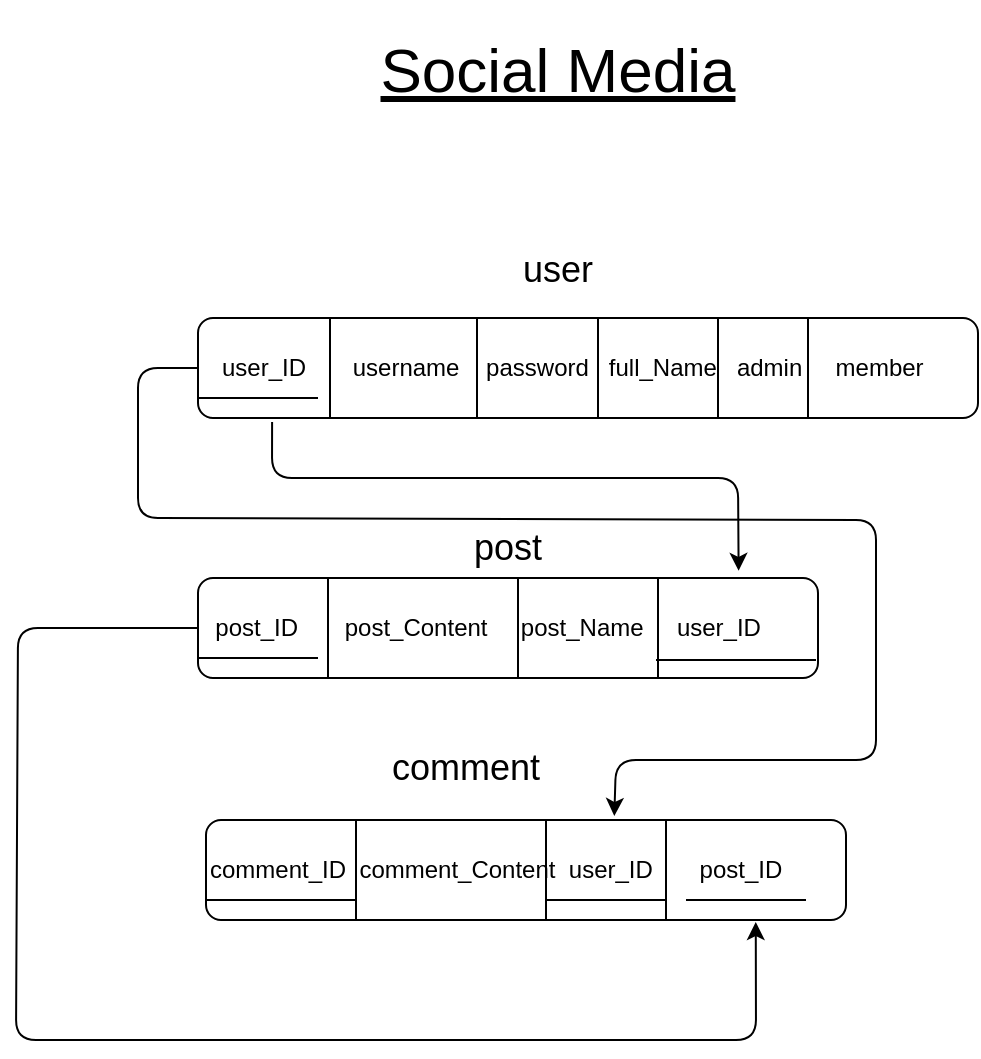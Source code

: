 <mxfile>
    <diagram id="zZb35UM6TfjcmP_RyCPo" name="Page-1">
        <mxGraphModel dx="1261" dy="559" grid="1" gridSize="10" guides="1" tooltips="1" connect="1" arrows="1" fold="1" page="1" pageScale="1" pageWidth="850" pageHeight="1100" math="0" shadow="0">
            <root>
                <mxCell id="0"/>
                <mxCell id="1" parent="0"/>
                <mxCell id="2" value="Social Media" style="text;strokeColor=none;align=center;fillColor=none;html=1;verticalAlign=middle;whiteSpace=wrap;rounded=0;fontSize=31;fontStyle=4" parent="1" vertex="1">
                    <mxGeometry x="321" y="60" width="240" height="70" as="geometry"/>
                </mxCell>
                <mxCell id="3" value="&amp;nbsp; &amp;nbsp;user_ID&amp;nbsp; &amp;nbsp; &amp;nbsp; &amp;nbsp;username&amp;nbsp; &amp;nbsp; password&amp;nbsp; &amp;nbsp;full_Name&amp;nbsp; &amp;nbsp;admin&amp;nbsp; &amp;nbsp; &amp;nbsp;member" style="rounded=1;whiteSpace=wrap;html=1;align=left;" parent="1" vertex="1">
                    <mxGeometry x="261" y="219" width="390" height="50" as="geometry"/>
                </mxCell>
                <mxCell id="4" value="" style="endArrow=none;html=1;" parent="1" edge="1">
                    <mxGeometry width="50" height="50" relative="1" as="geometry">
                        <mxPoint x="327" y="269" as="sourcePoint"/>
                        <mxPoint x="327" y="219" as="targetPoint"/>
                    </mxGeometry>
                </mxCell>
                <mxCell id="5" value="" style="endArrow=none;html=1;" parent="1" edge="1">
                    <mxGeometry width="50" height="50" relative="1" as="geometry">
                        <mxPoint x="400.5" y="269" as="sourcePoint"/>
                        <mxPoint x="400.5" y="219" as="targetPoint"/>
                    </mxGeometry>
                </mxCell>
                <mxCell id="6" value="user" style="text;strokeColor=none;align=center;fillColor=none;html=1;verticalAlign=middle;whiteSpace=wrap;rounded=0;fontSize=18;" parent="1" vertex="1">
                    <mxGeometry x="411" y="180" width="60" height="30" as="geometry"/>
                </mxCell>
                <mxCell id="7" value="post" style="text;strokeColor=none;align=center;fillColor=none;html=1;verticalAlign=middle;whiteSpace=wrap;rounded=0;fontSize=18;" parent="1" vertex="1">
                    <mxGeometry x="386" y="319" width="60" height="30" as="geometry"/>
                </mxCell>
                <mxCell id="12" value="" style="endArrow=none;html=1;" parent="1" edge="1">
                    <mxGeometry width="50" height="50" relative="1" as="geometry">
                        <mxPoint x="261" y="259" as="sourcePoint"/>
                        <mxPoint x="321" y="259" as="targetPoint"/>
                    </mxGeometry>
                </mxCell>
                <mxCell id="17" value="&amp;nbsp; post_ID&amp;nbsp; &amp;nbsp; &amp;nbsp; &amp;nbsp;post_Content&amp;nbsp; &amp;nbsp; &amp;nbsp;post_Name&amp;nbsp; &amp;nbsp; &amp;nbsp;user_ID" style="rounded=1;whiteSpace=wrap;html=1;align=left;" parent="1" vertex="1">
                    <mxGeometry x="261" y="349" width="310" height="50" as="geometry"/>
                </mxCell>
                <mxCell id="18" value="" style="endArrow=none;html=1;" parent="1" edge="1">
                    <mxGeometry width="50" height="50" relative="1" as="geometry">
                        <mxPoint x="326" y="399" as="sourcePoint"/>
                        <mxPoint x="326" y="349" as="targetPoint"/>
                    </mxGeometry>
                </mxCell>
                <mxCell id="19" value="" style="endArrow=none;html=1;" parent="1" edge="1">
                    <mxGeometry width="50" height="50" relative="1" as="geometry">
                        <mxPoint x="421" y="399" as="sourcePoint"/>
                        <mxPoint x="421" y="349" as="targetPoint"/>
                    </mxGeometry>
                </mxCell>
                <mxCell id="20" value="" style="endArrow=none;html=1;" parent="1" edge="1">
                    <mxGeometry width="50" height="50" relative="1" as="geometry">
                        <mxPoint x="261" y="389" as="sourcePoint"/>
                        <mxPoint x="321" y="389" as="targetPoint"/>
                    </mxGeometry>
                </mxCell>
                <mxCell id="21" value="" style="endArrow=none;html=1;" parent="1" edge="1">
                    <mxGeometry width="50" height="50" relative="1" as="geometry">
                        <mxPoint x="461" y="269" as="sourcePoint"/>
                        <mxPoint x="461" y="219" as="targetPoint"/>
                    </mxGeometry>
                </mxCell>
                <mxCell id="22" value="" style="endArrow=none;html=1;" parent="1" edge="1">
                    <mxGeometry width="50" height="50" relative="1" as="geometry">
                        <mxPoint x="521" y="269" as="sourcePoint"/>
                        <mxPoint x="521" y="219" as="targetPoint"/>
                    </mxGeometry>
                </mxCell>
                <mxCell id="23" value="" style="endArrow=none;html=1;" parent="1" edge="1">
                    <mxGeometry width="50" height="50" relative="1" as="geometry">
                        <mxPoint x="566" y="269" as="sourcePoint"/>
                        <mxPoint x="566" y="219" as="targetPoint"/>
                    </mxGeometry>
                </mxCell>
                <mxCell id="30" value="" style="endArrow=classic;html=1;exitX=0;exitY=0.5;exitDx=0;exitDy=0;entryX=0.638;entryY=-0.04;entryDx=0;entryDy=0;entryPerimeter=0;" parent="1" source="3" target="43" edge="1">
                    <mxGeometry width="50" height="50" relative="1" as="geometry">
                        <mxPoint x="281" y="269" as="sourcePoint"/>
                        <mxPoint x="460" y="440" as="targetPoint"/>
                        <Array as="points">
                            <mxPoint x="231" y="244"/>
                            <mxPoint x="231" y="319"/>
                            <mxPoint x="600" y="320"/>
                            <mxPoint x="600" y="440"/>
                            <mxPoint x="470" y="440"/>
                        </Array>
                    </mxGeometry>
                </mxCell>
                <mxCell id="37" value="comment" style="text;strokeColor=none;align=center;fillColor=none;html=1;verticalAlign=middle;whiteSpace=wrap;rounded=0;fontSize=18;" parent="1" vertex="1">
                    <mxGeometry x="365" y="429" width="60" height="30" as="geometry"/>
                </mxCell>
                <mxCell id="SVVVHmJ14IudD-KFrgfa-40" value="" style="endArrow=classic;html=1;exitX=0;exitY=0.5;exitDx=0;exitDy=0;entryX=0.859;entryY=1.02;entryDx=0;entryDy=0;entryPerimeter=0;" parent="1" source="17" target="43" edge="1">
                    <mxGeometry width="50" height="50" relative="1" as="geometry">
                        <mxPoint x="541" y="359" as="sourcePoint"/>
                        <mxPoint x="560" y="440" as="targetPoint"/>
                        <Array as="points">
                            <mxPoint x="171" y="374"/>
                            <mxPoint x="170" y="580"/>
                            <mxPoint x="540" y="580"/>
                        </Array>
                    </mxGeometry>
                </mxCell>
                <mxCell id="L7g7F61yaOVJD1ijdKgr-40" value="" style="endArrow=none;html=1;" parent="1" edge="1">
                    <mxGeometry width="50" height="50" relative="1" as="geometry">
                        <mxPoint x="491" y="399" as="sourcePoint"/>
                        <mxPoint x="491" y="349" as="targetPoint"/>
                    </mxGeometry>
                </mxCell>
                <mxCell id="L7g7F61yaOVJD1ijdKgr-41" value="" style="endArrow=classic;html=1;exitX=0.095;exitY=1.04;exitDx=0;exitDy=0;exitPerimeter=0;entryX=0.872;entryY=-0.072;entryDx=0;entryDy=0;entryPerimeter=0;" parent="1" source="3" target="17" edge="1">
                    <mxGeometry width="50" height="50" relative="1" as="geometry">
                        <mxPoint x="541" y="359" as="sourcePoint"/>
                        <mxPoint x="591" y="309" as="targetPoint"/>
                        <Array as="points">
                            <mxPoint x="298" y="299"/>
                            <mxPoint x="531" y="299"/>
                        </Array>
                    </mxGeometry>
                </mxCell>
                <mxCell id="42" value="" style="endArrow=none;html=1;" parent="1" edge="1">
                    <mxGeometry width="50" height="50" relative="1" as="geometry">
                        <mxPoint x="490" y="390" as="sourcePoint"/>
                        <mxPoint x="570" y="390" as="targetPoint"/>
                    </mxGeometry>
                </mxCell>
                <mxCell id="43" value="comment_ID&amp;nbsp; comment_Content&amp;nbsp; user_ID&amp;nbsp; &amp;nbsp; &amp;nbsp; &amp;nbsp;post_ID&amp;nbsp;&amp;nbsp;" style="rounded=1;whiteSpace=wrap;html=1;align=left;" parent="1" vertex="1">
                    <mxGeometry x="265" y="470" width="320" height="50" as="geometry"/>
                </mxCell>
                <mxCell id="44" value="" style="endArrow=none;html=1;" parent="1" edge="1">
                    <mxGeometry width="50" height="50" relative="1" as="geometry">
                        <mxPoint x="340" y="520" as="sourcePoint"/>
                        <mxPoint x="340" y="470" as="targetPoint"/>
                    </mxGeometry>
                </mxCell>
                <mxCell id="45" value="" style="endArrow=none;html=1;" parent="1" edge="1">
                    <mxGeometry width="50" height="50" relative="1" as="geometry">
                        <mxPoint x="435" y="520" as="sourcePoint"/>
                        <mxPoint x="435" y="470" as="targetPoint"/>
                    </mxGeometry>
                </mxCell>
                <mxCell id="46" value="" style="endArrow=none;html=1;" parent="1" edge="1">
                    <mxGeometry width="50" height="50" relative="1" as="geometry">
                        <mxPoint x="265" y="510" as="sourcePoint"/>
                        <mxPoint x="340" y="510" as="targetPoint"/>
                    </mxGeometry>
                </mxCell>
                <mxCell id="47" value="" style="endArrow=none;html=1;" parent="1" edge="1">
                    <mxGeometry width="50" height="50" relative="1" as="geometry">
                        <mxPoint x="435" y="510" as="sourcePoint"/>
                        <mxPoint x="495" y="510" as="targetPoint"/>
                    </mxGeometry>
                </mxCell>
                <mxCell id="48" value="" style="endArrow=none;html=1;" parent="1" edge="1">
                    <mxGeometry width="50" height="50" relative="1" as="geometry">
                        <mxPoint x="495" y="520" as="sourcePoint"/>
                        <mxPoint x="495" y="470" as="targetPoint"/>
                    </mxGeometry>
                </mxCell>
                <mxCell id="49" value="" style="endArrow=none;html=1;" parent="1" edge="1">
                    <mxGeometry width="50" height="50" relative="1" as="geometry">
                        <mxPoint x="505" y="510" as="sourcePoint"/>
                        <mxPoint x="565" y="510" as="targetPoint"/>
                    </mxGeometry>
                </mxCell>
            </root>
        </mxGraphModel>
    </diagram>
</mxfile>
